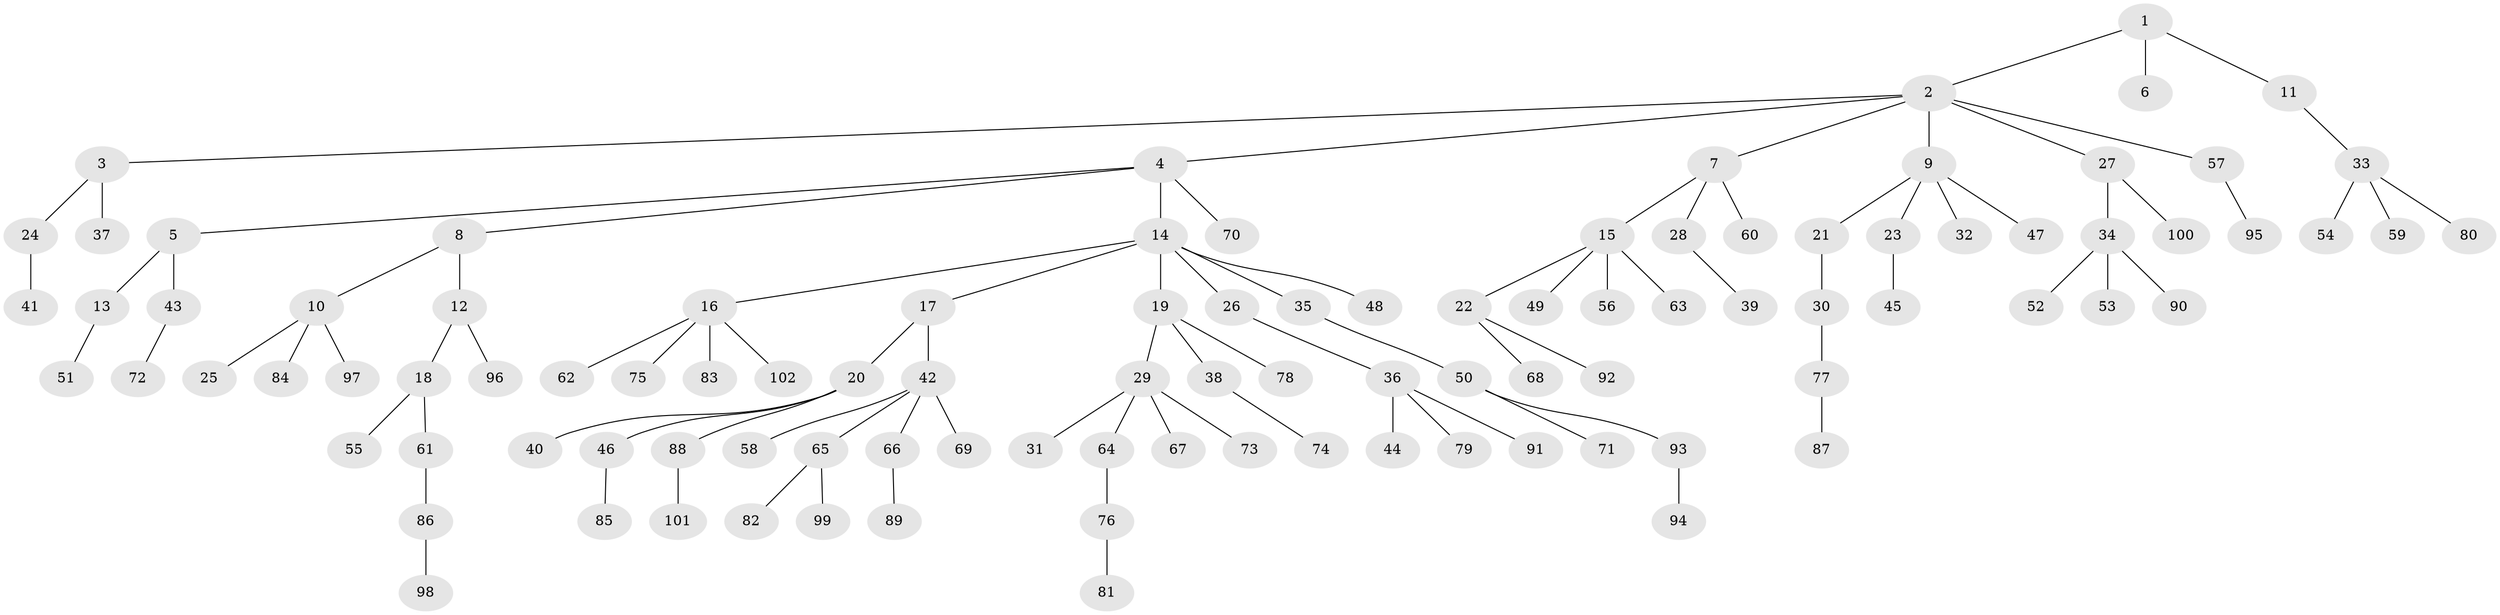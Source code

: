 // Generated by graph-tools (version 1.1) at 2025/11/02/27/25 16:11:26]
// undirected, 102 vertices, 101 edges
graph export_dot {
graph [start="1"]
  node [color=gray90,style=filled];
  1;
  2;
  3;
  4;
  5;
  6;
  7;
  8;
  9;
  10;
  11;
  12;
  13;
  14;
  15;
  16;
  17;
  18;
  19;
  20;
  21;
  22;
  23;
  24;
  25;
  26;
  27;
  28;
  29;
  30;
  31;
  32;
  33;
  34;
  35;
  36;
  37;
  38;
  39;
  40;
  41;
  42;
  43;
  44;
  45;
  46;
  47;
  48;
  49;
  50;
  51;
  52;
  53;
  54;
  55;
  56;
  57;
  58;
  59;
  60;
  61;
  62;
  63;
  64;
  65;
  66;
  67;
  68;
  69;
  70;
  71;
  72;
  73;
  74;
  75;
  76;
  77;
  78;
  79;
  80;
  81;
  82;
  83;
  84;
  85;
  86;
  87;
  88;
  89;
  90;
  91;
  92;
  93;
  94;
  95;
  96;
  97;
  98;
  99;
  100;
  101;
  102;
  1 -- 2;
  1 -- 6;
  1 -- 11;
  2 -- 3;
  2 -- 4;
  2 -- 7;
  2 -- 9;
  2 -- 27;
  2 -- 57;
  3 -- 24;
  3 -- 37;
  4 -- 5;
  4 -- 8;
  4 -- 14;
  4 -- 70;
  5 -- 13;
  5 -- 43;
  7 -- 15;
  7 -- 28;
  7 -- 60;
  8 -- 10;
  8 -- 12;
  9 -- 21;
  9 -- 23;
  9 -- 32;
  9 -- 47;
  10 -- 25;
  10 -- 84;
  10 -- 97;
  11 -- 33;
  12 -- 18;
  12 -- 96;
  13 -- 51;
  14 -- 16;
  14 -- 17;
  14 -- 19;
  14 -- 26;
  14 -- 35;
  14 -- 48;
  15 -- 22;
  15 -- 49;
  15 -- 56;
  15 -- 63;
  16 -- 62;
  16 -- 75;
  16 -- 83;
  16 -- 102;
  17 -- 20;
  17 -- 42;
  18 -- 55;
  18 -- 61;
  19 -- 29;
  19 -- 38;
  19 -- 78;
  20 -- 40;
  20 -- 46;
  20 -- 88;
  21 -- 30;
  22 -- 68;
  22 -- 92;
  23 -- 45;
  24 -- 41;
  26 -- 36;
  27 -- 34;
  27 -- 100;
  28 -- 39;
  29 -- 31;
  29 -- 64;
  29 -- 67;
  29 -- 73;
  30 -- 77;
  33 -- 54;
  33 -- 59;
  33 -- 80;
  34 -- 52;
  34 -- 53;
  34 -- 90;
  35 -- 50;
  36 -- 44;
  36 -- 79;
  36 -- 91;
  38 -- 74;
  42 -- 58;
  42 -- 65;
  42 -- 66;
  42 -- 69;
  43 -- 72;
  46 -- 85;
  50 -- 71;
  50 -- 93;
  57 -- 95;
  61 -- 86;
  64 -- 76;
  65 -- 82;
  65 -- 99;
  66 -- 89;
  76 -- 81;
  77 -- 87;
  86 -- 98;
  88 -- 101;
  93 -- 94;
}
